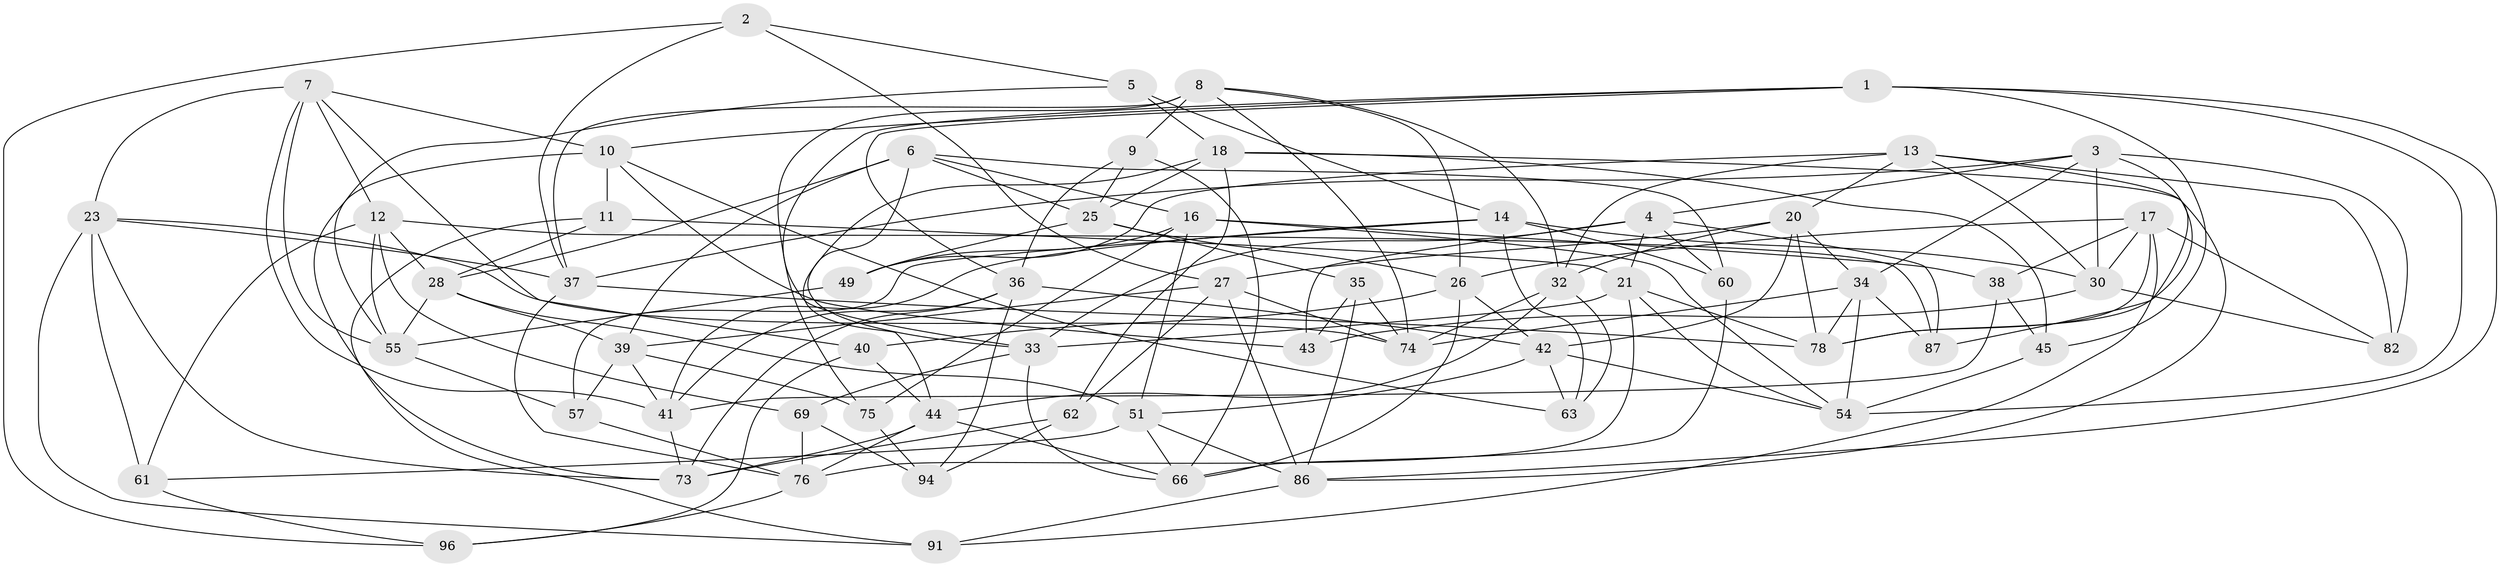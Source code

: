 // original degree distribution, {4: 1.0}
// Generated by graph-tools (version 1.1) at 2025/39/02/21/25 10:39:01]
// undirected, 61 vertices, 161 edges
graph export_dot {
graph [start="1"]
  node [color=gray90,style=filled];
  1 [super="+70"];
  2;
  3 [super="+15"];
  4 [super="+24"];
  5;
  6 [super="+83"];
  7 [super="+98"];
  8 [super="+71"];
  9;
  10 [super="+90"];
  11;
  12 [super="+92"];
  13 [super="+19"];
  14 [super="+22"];
  16 [super="+47"];
  17 [super="+50"];
  18 [super="+88"];
  20 [super="+100"];
  21 [super="+31"];
  23 [super="+72"];
  25 [super="+29"];
  26 [super="+52"];
  27 [super="+59"];
  28 [super="+58"];
  30 [super="+93"];
  32 [super="+99"];
  33 [super="+48"];
  34 [super="+81"];
  35;
  36 [super="+53"];
  37 [super="+68"];
  38;
  39 [super="+65"];
  40;
  41 [super="+77"];
  42 [super="+64"];
  43;
  44 [super="+46"];
  45;
  49;
  51 [super="+67"];
  54 [super="+56"];
  55 [super="+89"];
  57;
  60;
  61;
  62;
  63;
  66 [super="+85"];
  69;
  73 [super="+84"];
  74 [super="+95"];
  75;
  76 [super="+79"];
  78 [super="+80"];
  82;
  86 [super="+97"];
  87;
  91;
  94;
  96;
  1 -- 45;
  1 -- 86;
  1 -- 36;
  1 -- 54;
  1 -- 33;
  1 -- 10;
  2 -- 37;
  2 -- 5;
  2 -- 96;
  2 -- 27;
  3 -- 82;
  3 -- 4;
  3 -- 30;
  3 -- 37;
  3 -- 78;
  3 -- 34;
  4 -- 87;
  4 -- 43;
  4 -- 60;
  4 -- 21;
  4 -- 33;
  5 -- 14;
  5 -- 18;
  5 -- 55;
  6 -- 28;
  6 -- 39;
  6 -- 33;
  6 -- 16;
  6 -- 25;
  6 -- 60;
  7 -- 12;
  7 -- 23;
  7 -- 40;
  7 -- 41;
  7 -- 10;
  7 -- 55;
  8 -- 9;
  8 -- 74;
  8 -- 26;
  8 -- 32;
  8 -- 75;
  8 -- 37;
  9 -- 25;
  9 -- 36;
  9 -- 66;
  10 -- 43;
  10 -- 73;
  10 -- 11;
  10 -- 63;
  11 -- 91;
  11 -- 21;
  11 -- 28;
  12 -- 87;
  12 -- 55;
  12 -- 69;
  12 -- 61;
  12 -- 28;
  13 -- 82;
  13 -- 32;
  13 -- 20;
  13 -- 49;
  13 -- 30;
  13 -- 87;
  14 -- 41;
  14 -- 63;
  14 -- 57;
  14 -- 60;
  14 -- 30;
  16 -- 38;
  16 -- 51;
  16 -- 49;
  16 -- 75;
  16 -- 54;
  17 -- 82;
  17 -- 30;
  17 -- 78;
  17 -- 26;
  17 -- 91;
  17 -- 38;
  18 -- 62;
  18 -- 44;
  18 -- 86;
  18 -- 25;
  18 -- 45;
  20 -- 34;
  20 -- 78;
  20 -- 32;
  20 -- 27;
  20 -- 42;
  21 -- 76;
  21 -- 33;
  21 -- 54;
  21 -- 78;
  23 -- 73;
  23 -- 91;
  23 -- 61;
  23 -- 37;
  23 -- 74;
  25 -- 35;
  25 -- 49;
  25 -- 26;
  26 -- 42;
  26 -- 66;
  26 -- 40;
  27 -- 39;
  27 -- 62;
  27 -- 74;
  27 -- 86;
  28 -- 39;
  28 -- 55;
  28 -- 51;
  30 -- 82;
  30 -- 43;
  32 -- 63;
  32 -- 44;
  32 -- 74;
  33 -- 66;
  33 -- 69;
  34 -- 78;
  34 -- 54;
  34 -- 74;
  34 -- 87;
  35 -- 86;
  35 -- 43;
  35 -- 74;
  36 -- 41;
  36 -- 73;
  36 -- 42;
  36 -- 94;
  37 -- 78;
  37 -- 76;
  38 -- 45;
  38 -- 41;
  39 -- 57;
  39 -- 75;
  39 -- 41;
  40 -- 96;
  40 -- 44;
  41 -- 73;
  42 -- 54;
  42 -- 63;
  42 -- 51;
  44 -- 76;
  44 -- 66;
  44 -- 73;
  45 -- 54;
  49 -- 55;
  51 -- 66;
  51 -- 86;
  51 -- 61;
  55 -- 57;
  57 -- 76;
  60 -- 66;
  61 -- 96;
  62 -- 94;
  62 -- 73;
  69 -- 94;
  69 -- 76;
  75 -- 94;
  76 -- 96;
  86 -- 91;
}
